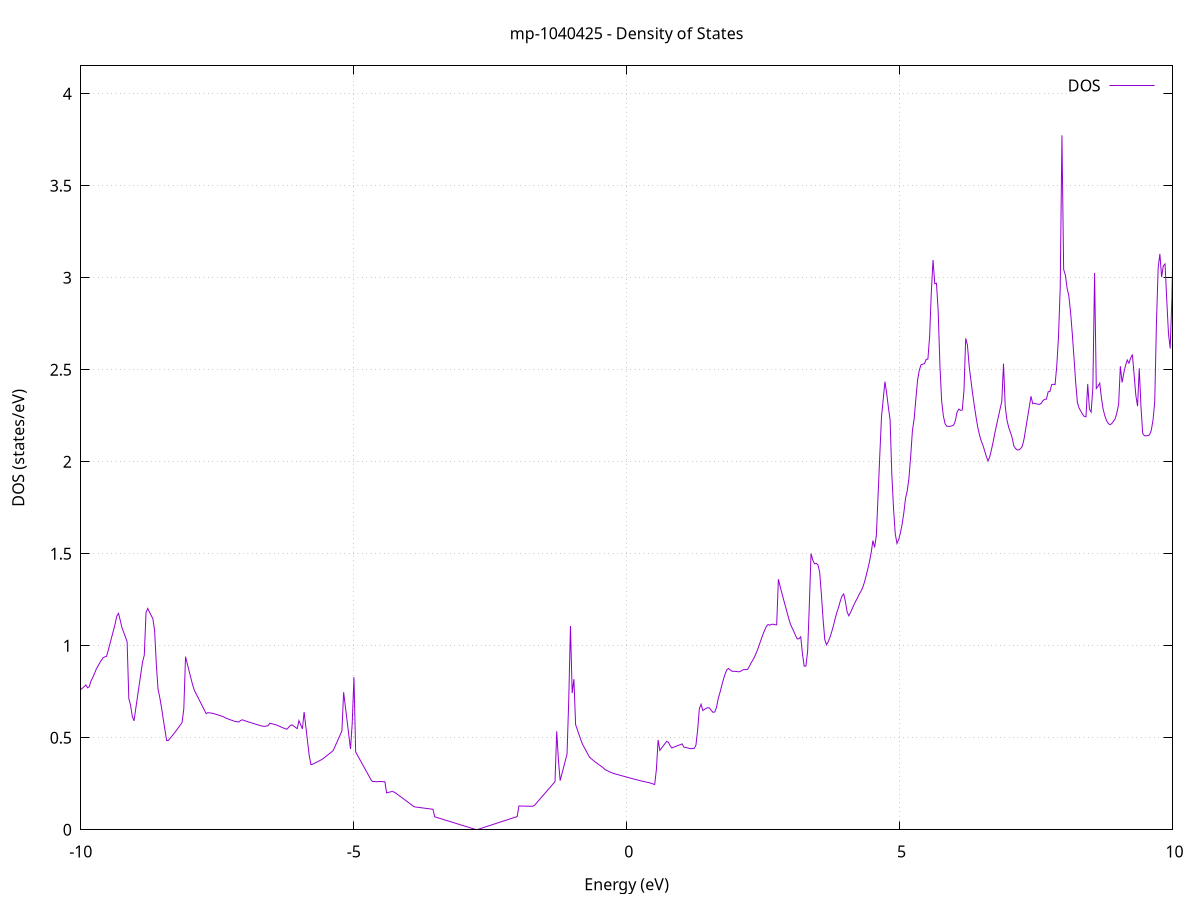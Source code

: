 set title 'mp-1040425 - Density of States'
set xlabel 'Energy (eV)'
set ylabel 'DOS (states/eV)'
set grid
set xrange [-10:10]
set yrange [0:4.151]
set xzeroaxis lt -1
set terminal png size 800,600
set output 'mp-1040425_dos_gnuplot.png'
plot '-' using 1:2 with lines title 'DOS'
-25.112700 0.000000
-25.081200 0.000000
-25.049700 0.000000
-25.018200 0.000000
-24.986800 0.000000
-24.955300 0.000000
-24.923800 0.000000
-24.892300 0.000000
-24.860800 0.000000
-24.829400 0.000000
-24.797900 0.000000
-24.766400 0.000000
-24.734900 0.000000
-24.703400 0.000000
-24.672000 0.000000
-24.640500 0.000000
-24.609000 0.000000
-24.577500 0.000000
-24.546000 0.000000
-24.514500 0.000000
-24.483100 0.000000
-24.451600 0.000000
-24.420100 0.000000
-24.388600 0.000000
-24.357100 0.000000
-24.325700 0.000000
-24.294200 0.000000
-24.262700 0.000000
-24.231200 0.000000
-24.199700 0.000000
-24.168200 0.000000
-24.136800 0.000000
-24.105300 0.000000
-24.073800 0.000000
-24.042300 0.000000
-24.010800 0.000000
-23.979400 0.000000
-23.947900 0.000000
-23.916400 0.000000
-23.884900 0.000000
-23.853400 0.000000
-23.821900 0.000000
-23.790500 0.000000
-23.759000 0.000000
-23.727500 0.000000
-23.696000 0.000000
-23.664500 0.000000
-23.633100 0.000000
-23.601600 0.000000
-23.570100 0.000000
-23.538600 0.000000
-23.507100 0.000000
-23.475700 0.000000
-23.444200 0.000000
-23.412700 0.000000
-23.381200 0.000000
-23.349700 0.000000
-23.318200 0.000000
-23.286800 0.000000
-23.255300 0.000000
-23.223800 0.000000
-23.192300 0.000000
-23.160800 0.000000
-23.129400 0.000000
-23.097900 0.000000
-23.066400 0.000000
-23.034900 0.000000
-23.003400 0.000000
-22.971900 0.000000
-22.940500 0.000000
-22.909000 0.000000
-22.877500 0.000000
-22.846000 0.000000
-22.814500 0.000000
-22.783100 0.000000
-22.751600 0.000000
-22.720100 0.000000
-22.688600 0.000000
-22.657100 0.000000
-22.625600 0.000000
-22.594200 0.000000
-22.562700 0.000000
-22.531200 0.000000
-22.499700 0.000000
-22.468200 0.000000
-22.436800 0.000000
-22.405300 0.000000
-22.373800 0.000000
-22.342300 0.000000
-22.310800 0.000000
-22.279300 0.000000
-22.247900 0.027100
-22.216400 0.326300
-22.184900 0.264300
-22.153400 0.289300
-22.121900 0.314300
-22.090500 0.339200
-22.059000 0.308600
-22.027500 0.289400
-21.996000 0.298200
-21.964500 0.307000
-21.933100 0.315800
-21.901600 0.324600
-21.870100 0.305900
-21.838600 0.304100
-21.807100 0.302200
-21.775600 0.300300
-21.744200 0.303700
-21.712700 0.308200
-21.681200 0.312700
-21.649700 0.317200
-21.618200 0.321700
-21.586800 0.314100
-21.555300 0.303500
-21.523800 0.304400
-21.492300 0.305300
-21.460800 0.306100
-21.429300 0.307000
-21.397900 0.307900
-21.366400 0.310600
-21.334900 0.313400
-21.303400 0.316100
-21.271900 0.318900
-21.240500 0.321600
-21.209000 0.311000
-21.177500 0.309000
-21.146000 0.306900
-21.114500 0.306900
-21.083000 0.308000
-21.051600 0.309100
-21.020100 0.310300
-20.988600 0.311400
-20.957100 0.312500
-20.925600 0.313700
-20.894200 0.315500
-20.862700 0.317300
-20.831200 0.319200
-20.799700 0.317100
-20.768200 0.311900
-20.736800 0.311200
-20.705300 0.311000
-20.673800 0.310900
-20.642300 0.310700
-20.610800 0.310500
-20.579300 0.311400
-20.547900 0.312400
-20.516400 0.313500
-20.484900 0.314500
-20.453400 0.315500
-20.421900 0.316600
-20.390500 0.317600
-20.359000 0.318600
-20.327500 0.319900
-20.296000 0.321300
-20.264500 0.316100
-20.233000 0.315000
-20.201600 0.314000
-20.170100 0.313700
-20.138600 0.314100
-20.107100 0.314400
-20.075600 0.314800
-20.044200 0.315100
-20.012700 0.315500
-19.981200 0.315800
-19.949700 0.316700
-19.918200 0.317600
-19.886700 0.318500
-19.855300 0.319400
-19.823800 0.320300
-19.792300 0.321200
-19.760800 0.322100
-19.729300 0.323000
-19.697900 0.320900
-19.666400 0.318500
-19.634900 0.318500
-19.603400 0.318400
-19.571900 0.318300
-19.540500 0.318300
-19.509000 0.318400
-19.477500 0.318900
-19.446000 0.319400
-19.414500 0.319900
-19.383000 0.320400
-19.351600 0.321000
-19.320100 0.321500
-19.288600 0.322000
-19.257100 0.322500
-19.225600 0.323400
-19.194200 0.324200
-19.162700 0.325000
-19.131200 0.325800
-19.099700 0.326600
-19.068200 0.327500
-19.036700 0.325200
-19.005300 0.324700
-18.973800 0.324200
-18.942300 0.324100
-18.910800 0.324300
-18.879300 0.324700
-18.847900 0.325000
-18.816400 0.325400
-18.784900 0.325800
-18.753400 0.326100
-18.721900 0.326800
-18.690400 0.327500
-18.659000 0.328200
-18.627500 0.328800
-18.596000 0.329500
-18.564500 0.330200
-18.533000 0.330900
-18.501600 0.331500
-18.470100 0.332200
-18.438600 0.333000
-18.407100 0.333900
-18.375600 0.334900
-18.344100 0.335200
-18.312700 0.334400
-18.281200 0.334500
-18.249700 0.334900
-18.218200 0.335400
-18.186700 0.335800
-18.155300 0.336200
-18.123800 0.337100
-18.092300 0.337900
-18.060800 0.338700
-18.029300 0.339800
-17.997900 0.340900
-17.966400 0.342000
-17.934900 0.343000
-17.903400 0.344300
-17.871900 0.346000
-17.840400 0.347600
-17.809000 0.349300
-17.777500 0.350900
-17.746000 0.352500
-17.714500 0.354200
-17.683000 0.355800
-17.651600 0.357400
-17.620100 0.359100
-17.588600 0.361100
-17.557100 0.365400
-17.525600 0.370200
-17.494100 0.375000
-17.462700 0.380300
-17.431200 0.385900
-17.399700 0.391500
-17.368200 0.397100
-17.336700 0.402700
-17.305300 0.408500
-17.273800 0.418300
-17.242300 0.428200
-17.210800 0.534900
-17.179300 0.516200
-17.147800 0.497500
-17.116400 0.478800
-17.084900 0.786700
-17.053400 0.638000
-17.021900 0.489300
-16.990400 0.340600
-16.959000 0.313500
-16.927500 0.302300
-16.896000 0.291100
-16.864500 0.280000
-16.833000 0.268800
-16.801600 0.257600
-16.770100 0.247400
-16.738600 0.241500
-16.707100 0.306600
-16.675600 0.770400
-16.644100 0.217900
-16.612700 0.211200
-16.581200 0.204500
-16.549700 0.197800
-16.518200 0.191100
-16.486700 0.184400
-16.455300 0.177800
-16.423800 0.171100
-16.392300 0.164400
-16.360800 0.157700
-16.329300 0.151000
-16.297800 0.144300
-16.266400 0.137600
-16.234900 0.131000
-16.203400 0.124300
-16.171900 0.117600
-16.140400 0.126200
-16.109000 0.141800
-16.077500 0.157400
-16.046000 0.173000
-16.014500 0.188600
-15.983000 0.081700
-15.951500 0.077700
-15.920100 0.102900
-15.888600 0.150800
-15.857100 0.198600
-15.825600 0.246400
-15.794100 0.294300
-15.762700 0.342100
-15.731200 0.232700
-15.699700 0.242900
-15.668200 0.317700
-15.636700 0.603500
-15.605200 0.290600
-15.573800 0.292300
-15.542300 0.294000
-15.510800 0.295800
-15.479300 0.297500
-15.447800 0.299200
-15.416400 0.301000
-15.384900 0.302700
-15.353400 0.304400
-15.321900 0.314500
-15.290400 0.329600
-15.259000 0.344700
-15.227500 0.382800
-15.196000 0.402300
-15.164500 0.421800
-15.133000 0.441200
-15.101500 0.460700
-15.070100 0.480200
-15.038600 0.499700
-15.007100 0.519400
-14.975600 0.542600
-14.944100 0.565800
-14.912700 0.418200
-14.881200 0.412800
-14.849700 0.407400
-14.818200 0.402000
-14.786700 0.396600
-14.755200 0.391200
-14.723800 0.385900
-14.692300 0.380700
-14.660800 0.375500
-14.629300 0.370300
-14.597800 0.365800
-14.566400 0.361400
-14.534900 0.357000
-14.503400 0.352600
-14.471900 0.348200
-14.440400 0.343800
-14.408900 0.339400
-14.377500 0.335000
-14.346000 0.330600
-14.314500 0.326200
-14.283000 0.321500
-14.251500 0.317400
-14.220100 0.316100
-14.188600 0.314800
-14.157100 0.313400
-14.125600 0.312200
-14.094100 0.311000
-14.062700 0.309700
-14.031200 0.308500
-13.999700 0.307200
-13.968200 0.306000
-13.936700 0.304700
-13.905200 0.303300
-13.873800 0.302000
-13.842300 0.300600
-13.810800 0.299300
-13.779300 0.298000
-13.747800 0.296600
-13.716400 0.277600
-13.684900 0.277000
-13.653400 0.276400
-13.621900 0.275800
-13.590400 0.275200
-13.558900 0.274600
-13.527500 0.274000
-13.496000 0.273400
-13.464500 0.272700
-13.433000 0.272100
-13.401500 0.271500
-13.370100 0.270800
-13.338600 0.270200
-13.307100 0.269500
-13.275600 0.275200
-13.244100 0.288400
-13.212600 0.301500
-13.181200 0.314600
-13.149700 0.327800
-13.118200 0.340900
-13.086700 0.354100
-13.055200 0.367200
-13.023800 0.380400
-12.992300 0.393500
-12.960800 0.406600
-12.929300 0.360600
-12.897800 0.360500
-12.866300 0.360900
-12.834900 0.361200
-12.803400 0.361300
-12.771900 0.361300
-12.740400 0.361200
-12.708900 0.361200
-12.677500 0.361100
-12.646000 0.361000
-12.614500 0.361000
-12.583000 0.363000
-12.551500 0.365700
-12.520100 0.368500
-12.488600 0.371300
-12.457100 0.374100
-12.425600 0.376900
-12.394100 0.379600
-12.362600 0.382400
-12.331200 0.385200
-12.299700 0.387900
-12.268200 0.390000
-12.236700 0.378100
-12.205200 0.377800
-12.173800 0.377600
-12.142300 0.377800
-12.110800 0.378000
-12.079300 0.378200
-12.047800 0.378400
-12.016300 0.378500
-11.984900 0.378700
-11.953400 0.378900
-11.921900 0.379100
-11.890400 0.391000
-11.858900 0.392100
-11.827500 0.393200
-11.796000 0.394300
-11.764500 0.395400
-11.733000 0.396500
-11.701500 0.397500
-11.670000 0.397900
-11.638600 0.397700
-11.607100 0.397500
-11.575600 0.397300
-11.544100 0.397100
-11.512600 0.396900
-11.481200 0.396700
-11.449700 0.396500
-11.418200 0.396300
-11.386700 0.398100
-11.355200 0.399000
-11.323800 0.402400
-11.292300 0.405700
-11.260800 0.409000
-11.229300 0.411400
-11.197800 0.413900
-11.166300 0.416300
-11.134900 0.418800
-11.103400 0.421200
-11.071900 0.423300
-11.040400 0.425400
-11.008900 0.427500
-10.977500 0.429000
-10.946000 0.429700
-10.914500 0.430500
-10.883000 0.431300
-10.851500 0.432000
-10.820000 0.432800
-10.788600 0.433600
-10.757100 0.434300
-10.725600 0.435100
-10.694100 0.435900
-10.662600 0.436600
-10.631200 0.437400
-10.599700 0.430700
-10.568200 0.431900
-10.536700 0.447600
-10.505200 0.456500
-10.473700 0.460400
-10.442300 0.464100
-10.410800 0.467800
-10.379300 0.471500
-10.347800 0.476100
-10.316300 0.689000
-10.284900 0.901400
-10.253400 0.713900
-10.221900 0.734100
-10.190400 0.754200
-10.158900 0.774300
-10.127500 0.758300
-10.096000 0.739300
-10.064500 0.745300
-10.033000 0.753800
-10.001500 0.761800
-9.970000 0.769700
-9.938600 0.777700
-9.907100 0.787000
-9.875600 0.771400
-9.844100 0.777700
-9.812600 0.808800
-9.781200 0.827000
-9.749700 0.849000
-9.718200 0.871700
-9.686700 0.888900
-9.655200 0.905700
-9.623700 0.921100
-9.592300 0.934900
-9.560800 0.939500
-9.529300 0.942200
-9.497800 0.974500
-9.466300 1.010200
-9.434900 1.045900
-9.403400 1.081600
-9.371900 1.117400
-9.340400 1.160800
-9.308900 1.176000
-9.277400 1.138300
-9.246000 1.098200
-9.214500 1.073200
-9.183000 1.048200
-9.151500 1.021900
-9.120000 0.713300
-9.088600 0.677100
-9.057100 0.617500
-9.025600 0.591700
-8.994100 0.656100
-8.962600 0.720500
-8.931100 0.785000
-8.899700 0.849400
-8.868200 0.912100
-8.836700 0.949200
-8.805200 1.180400
-8.773700 1.202900
-8.742300 1.182900
-8.710800 1.165100
-8.679300 1.147300
-8.647800 1.082000
-8.616300 0.899000
-8.584900 0.764300
-8.553400 0.719200
-8.521900 0.665500
-8.490400 0.603400
-8.458900 0.544100
-8.427400 0.484800
-8.396000 0.485300
-8.364500 0.496800
-8.333000 0.508300
-8.301500 0.519800
-8.270000 0.531300
-8.238600 0.544100
-8.207100 0.557100
-8.175600 0.570100
-8.144100 0.583100
-8.112600 0.657900
-8.081100 0.940500
-8.049700 0.902600
-8.018200 0.865700
-7.986700 0.828800
-7.955200 0.791900
-7.923700 0.760900
-7.892300 0.741900
-7.860800 0.723400
-7.829300 0.704900
-7.797800 0.686400
-7.766300 0.668000
-7.734800 0.649500
-7.703400 0.631000
-7.671900 0.636500
-7.640400 0.635300
-7.608900 0.634100
-7.577400 0.632400
-7.546000 0.629500
-7.514500 0.626600
-7.483000 0.623700
-7.451500 0.620800
-7.420000 0.617900
-7.388600 0.614200
-7.357100 0.608900
-7.325600 0.604800
-7.294100 0.601400
-7.262600 0.598000
-7.231100 0.594600
-7.199700 0.591200
-7.168200 0.588400
-7.136700 0.587100
-7.105200 0.585500
-7.073700 0.593700
-7.042300 0.597600
-7.010800 0.594400
-6.979300 0.591200
-6.947800 0.588100
-6.916300 0.584900
-6.884800 0.582000
-6.853400 0.579100
-6.821900 0.576200
-6.790400 0.573300
-6.758900 0.570400
-6.727400 0.567600
-6.696000 0.564700
-6.664500 0.562900
-6.633000 0.562100
-6.601500 0.563600
-6.570000 0.565000
-6.538500 0.579000
-6.507100 0.576700
-6.475600 0.574400
-6.444100 0.572100
-6.412600 0.569400
-6.381100 0.565000
-6.349700 0.560900
-6.318200 0.556900
-6.286700 0.553000
-6.255200 0.549000
-6.223700 0.546500
-6.192200 0.556700
-6.160800 0.566900
-6.129300 0.570200
-6.097800 0.562900
-6.066300 0.556300
-6.034800 0.549700
-6.003400 0.593400
-5.971900 0.570700
-5.940400 0.548100
-5.908900 0.640200
-5.877400 0.560600
-5.846000 0.480500
-5.814500 0.401400
-5.783000 0.353700
-5.751500 0.356700
-5.720000 0.361000
-5.688500 0.365900
-5.657100 0.370700
-5.625600 0.375500
-5.594100 0.380400
-5.562600 0.386000
-5.531100 0.393400
-5.499700 0.400900
-5.468200 0.408300
-5.436700 0.415700
-5.405200 0.423200
-5.373700 0.431700
-5.342200 0.452800
-5.310800 0.473900
-5.279300 0.495000
-5.247800 0.516100
-5.216300 0.537200
-5.184800 0.747500
-5.153400 0.670200
-5.121900 0.592900
-5.090400 0.515600
-5.058900 0.439100
-5.027400 0.577900
-4.995900 0.829700
-4.964500 0.422700
-4.933000 0.405900
-4.901500 0.389000
-4.870000 0.372100
-4.838500 0.355200
-4.807100 0.338300
-4.775600 0.321400
-4.744100 0.304500
-4.712600 0.287600
-4.681100 0.270700
-4.649700 0.261500
-4.618200 0.261500
-4.586700 0.261400
-4.555200 0.261300
-4.523700 0.261200
-4.492200 0.261200
-4.460800 0.261100
-4.429300 0.261000
-4.397800 0.200600
-4.366300 0.203000
-4.334800 0.205300
-4.303400 0.207700
-4.271900 0.206400
-4.240400 0.201700
-4.208900 0.194700
-4.177400 0.187800
-4.145900 0.180900
-4.114500 0.173900
-4.083000 0.167000
-4.051500 0.160100
-4.020000 0.153100
-3.988500 0.146200
-3.957100 0.139300
-3.925600 0.132300
-3.894100 0.125400
-3.862600 0.123600
-3.831100 0.122400
-3.799600 0.121200
-3.768200 0.119900
-3.736700 0.118700
-3.705200 0.117500
-3.673700 0.116300
-3.642200 0.115100
-3.610800 0.113800
-3.579300 0.112600
-3.547800 0.111400
-3.516300 0.070400
-3.484800 0.067500
-3.453300 0.064700
-3.421900 0.061800
-3.390400 0.058900
-3.358900 0.056000
-3.327400 0.053100
-3.295900 0.050200
-3.264500 0.047400
-3.233000 0.044500
-3.201500 0.041600
-3.170000 0.038700
-3.138500 0.035800
-3.107100 0.032900
-3.075600 0.030100
-3.044100 0.027200
-3.012600 0.024300
-2.981100 0.021400
-2.949600 0.018500
-2.918200 0.015600
-2.886700 0.012800
-2.855200 0.009900
-2.823700 0.007000
-2.792200 0.004100
-2.760800 0.001200
-2.729300 0.001700
-2.697800 0.004800
-2.666300 0.007800
-2.634800 0.010900
-2.603300 0.013900
-2.571900 0.017000
-2.540400 0.020000
-2.508900 0.023000
-2.477400 0.026100
-2.445900 0.029100
-2.414500 0.032200
-2.383000 0.035200
-2.351500 0.038300
-2.320000 0.041300
-2.288500 0.044400
-2.257000 0.047400
-2.225600 0.050400
-2.194100 0.053500
-2.162600 0.056500
-2.131100 0.059600
-2.099600 0.062600
-2.068200 0.065700
-2.036700 0.068700
-2.005200 0.071800
-1.973700 0.129300
-1.942200 0.129100
-1.910800 0.128900
-1.879300 0.128700
-1.847800 0.128500
-1.816300 0.128300
-1.784800 0.128100
-1.753300 0.127900
-1.721900 0.127700
-1.690400 0.132000
-1.658900 0.142800
-1.627400 0.153600
-1.595900 0.164300
-1.564500 0.175100
-1.533000 0.185900
-1.501500 0.196700
-1.470000 0.207500
-1.438500 0.218300
-1.407000 0.229100
-1.375600 0.239900
-1.344100 0.250700
-1.312600 0.261500
-1.281100 0.534900
-1.249600 0.378200
-1.218200 0.267000
-1.186700 0.303100
-1.155200 0.339100
-1.123700 0.375200
-1.092200 0.411300
-1.060700 0.704800
-1.029300 1.107100
-0.997800 0.743000
-0.966300 0.818500
-0.934800 0.571200
-0.903300 0.544000
-0.871900 0.516900
-0.840400 0.489700
-0.808900 0.465000
-0.777400 0.447700
-0.745900 0.430500
-0.714400 0.413200
-0.683000 0.395900
-0.651500 0.387000
-0.620000 0.379200
-0.588500 0.371400
-0.557000 0.364400
-0.525600 0.357600
-0.494100 0.350800
-0.462600 0.344100
-0.431100 0.337300
-0.399600 0.327900
-0.368200 0.323200
-0.336700 0.318500
-0.305200 0.313800
-0.273700 0.309800
-0.242200 0.306500
-0.210700 0.303700
-0.179300 0.301100
-0.147800 0.298500
-0.116300 0.295900
-0.084800 0.293300
-0.053300 0.290800
-0.021900 0.288200
0.009600 0.285600
0.041100 0.283000
0.072600 0.280400
0.104100 0.277800
0.135600 0.275400
0.167000 0.273000
0.198500 0.270600
0.230000 0.268200
0.261500 0.265700
0.293000 0.263500
0.324400 0.261500
0.355900 0.259400
0.387400 0.257400
0.418900 0.255300
0.450400 0.252200
0.481900 0.249100
0.513300 0.246000
0.544800 0.326700
0.576300 0.488200
0.607800 0.431300
0.639300 0.443700
0.670700 0.456000
0.702200 0.468400
0.733700 0.480700
0.765200 0.474900
0.796700 0.456700
0.828100 0.444900
0.859600 0.448500
0.891100 0.452100
0.922600 0.455700
0.954100 0.459400
0.985600 0.463000
1.017000 0.466700
1.048500 0.449400
1.080000 0.447200
1.111500 0.445000
1.143000 0.442800
1.174400 0.440600
1.205900 0.441100
1.237400 0.442300
1.268900 0.458900
1.300400 0.541500
1.331900 0.659000
1.363300 0.682100
1.394800 0.647700
1.426300 0.654500
1.457800 0.660000
1.489300 0.663400
1.520700 0.661300
1.552200 0.647400
1.583700 0.638100
1.615200 0.640400
1.646700 0.665900
1.678200 0.712900
1.709600 0.746200
1.741100 0.781800
1.772600 0.817200
1.804100 0.846300
1.835600 0.869700
1.867000 0.876500
1.898500 0.868000
1.930000 0.861500
1.961500 0.861100
1.993000 0.860900
2.024400 0.859700
2.055900 0.858200
2.087400 0.861100
2.118900 0.867200
2.150400 0.870600
2.181900 0.870000
2.213300 0.870900
2.244800 0.885800
2.276300 0.904900
2.307800 0.920500
2.339300 0.937600
2.370700 0.958600
2.402200 0.981300
2.433700 1.008200
2.465200 1.035500
2.496700 1.061600
2.528200 1.084500
2.559600 1.105100
2.591100 1.115100
2.622600 1.111800
2.654100 1.116600
2.685600 1.116800
2.717000 1.114500
2.748500 1.113600
2.780000 1.361300
2.811500 1.322800
2.843000 1.286600
2.874500 1.251900
2.905900 1.217300
2.937400 1.182700
2.968900 1.148000
3.000400 1.117400
3.031900 1.096700
3.063300 1.077300
3.094800 1.055500
3.126300 1.036800
3.157800 1.038500
3.189300 1.048500
3.220800 0.956800
3.252200 0.889100
3.283700 0.889600
3.315200 0.968300
3.346700 1.221600
3.378200 1.500600
3.409600 1.466500
3.441100 1.445200
3.472600 1.448200
3.504100 1.440000
3.535600 1.400900
3.567000 1.282700
3.598500 1.144700
3.630000 1.033500
3.661500 1.005100
3.693000 1.022500
3.724500 1.046100
3.755900 1.074600
3.787400 1.108400
3.818900 1.146400
3.850400 1.180500
3.881900 1.208500
3.913300 1.241800
3.944800 1.269300
3.976300 1.281400
4.007800 1.240000
4.039300 1.183400
4.070800 1.162600
4.102200 1.181100
4.133700 1.202200
4.165200 1.223100
4.196700 1.242400
4.228200 1.259300
4.259600 1.279500
4.291100 1.295300
4.322600 1.315100
4.354100 1.342700
4.385600 1.377900
4.417100 1.416100
4.448500 1.457000
4.480000 1.506100
4.511500 1.571600
4.543000 1.534400
4.574500 1.599900
4.605900 1.813400
4.637400 2.033400
4.668900 2.243800
4.700400 2.339900
4.731900 2.435000
4.763300 2.373100
4.794800 2.295800
4.826300 2.228700
4.857800 1.932600
4.889300 1.746000
4.920800 1.608100
4.952200 1.556000
4.983700 1.576900
5.015200 1.612700
5.046700 1.660900
5.078200 1.722700
5.109600 1.801500
5.141100 1.842800
5.172600 1.913100
5.204100 2.031600
5.235600 2.169200
5.267100 2.233400
5.298500 2.341300
5.330000 2.442300
5.361500 2.497600
5.393000 2.526600
5.424500 2.530100
5.455900 2.532900
5.487400 2.555600
5.518900 2.557900
5.550400 2.678900
5.581900 2.923500
5.613400 3.096100
5.644800 2.967300
5.676300 2.969600
5.707800 2.815500
5.739300 2.522300
5.770800 2.330000
5.802200 2.249100
5.833700 2.206200
5.865200 2.193100
5.896700 2.191900
5.928200 2.192300
5.959700 2.194900
5.991100 2.199700
6.022600 2.223700
6.054100 2.270400
6.085600 2.285900
6.117100 2.279200
6.148500 2.281000
6.180000 2.388400
6.211500 2.670500
6.243000 2.634200
6.274500 2.521800
6.305900 2.444000
6.337400 2.372200
6.368900 2.305400
6.400400 2.243800
6.431900 2.187800
6.463400 2.146200
6.494800 2.113500
6.526300 2.090400
6.557800 2.059600
6.589300 2.028200
6.620800 2.003900
6.652200 2.027000
6.683700 2.065900
6.715200 2.109400
6.746700 2.157300
6.778200 2.201000
6.809700 2.244000
6.841100 2.286400
6.872600 2.327500
6.904100 2.532800
6.935600 2.299600
6.967100 2.227500
6.998500 2.186900
7.030000 2.160800
7.061500 2.131300
7.093000 2.086100
7.124500 2.071500
7.156000 2.064100
7.187400 2.064200
7.218900 2.071500
7.250400 2.085700
7.281900 2.125800
7.313400 2.183700
7.344800 2.241100
7.376300 2.298000
7.407800 2.355700
7.439300 2.315300
7.470800 2.318200
7.502200 2.314600
7.533700 2.312700
7.565200 2.311600
7.596700 2.317800
7.628200 2.332500
7.659700 2.338600
7.691100 2.340400
7.722600 2.380400
7.754100 2.381200
7.785600 2.418600
7.817100 2.421000
7.848500 2.419200
7.880000 2.519900
7.911500 2.679500
7.943000 2.943800
7.974500 3.773400
8.006000 3.045300
8.037400 3.013500
8.068900 2.943100
8.100400 2.901300
8.131900 2.815600
8.163400 2.698400
8.194800 2.566900
8.226300 2.431100
8.257800 2.321200
8.289300 2.291100
8.320800 2.274500
8.352300 2.258200
8.383700 2.246200
8.415200 2.244100
8.446700 2.422700
8.478200 2.286100
8.509700 2.269500
8.541100 2.402800
8.572600 3.025100
8.604100 2.398200
8.635600 2.409900
8.667100 2.427000
8.698600 2.345300
8.730000 2.284400
8.761500 2.248800
8.793000 2.222700
8.824500 2.207400
8.856000 2.201200
8.887400 2.207300
8.918900 2.220300
8.950400 2.233600
8.981900 2.267100
9.013400 2.313200
9.044800 2.518800
9.076300 2.430500
9.107800 2.482000
9.139300 2.522300
9.170800 2.552800
9.202300 2.535100
9.233700 2.563000
9.265200 2.582600
9.296700 2.472500
9.328200 2.360900
9.359700 2.301800
9.391100 2.508200
9.422600 2.297300
9.454100 2.153600
9.485600 2.140900
9.517100 2.141100
9.548600 2.142300
9.580000 2.146300
9.611500 2.171100
9.643000 2.225900
9.674500 2.325400
9.706000 2.753400
9.737400 3.054300
9.768900 3.129200
9.800400 3.003700
9.831900 3.065400
9.863400 3.074600
9.894900 2.878500
9.926300 2.696400
9.957800 2.615000
9.989300 2.890600
10.020800 3.366400
10.052300 3.084400
10.083700 3.467100
10.115200 2.633400
10.146700 2.641700
10.178200 2.665500
10.209700 2.703000
10.241100 2.752700
10.272600 2.828900
10.304100 2.601800
10.335600 2.466400
10.367100 2.373000
10.398600 2.324800
10.430000 2.305500
10.461500 2.292600
10.493000 2.349600
10.524500 2.575500
10.556000 2.700700
10.587400 2.827400
10.618900 2.939200
10.650400 3.112200
10.681900 3.366200
10.713400 3.556200
10.744900 3.415500
10.776300 3.425000
10.807800 3.139200
10.839300 3.046800
10.870800 2.912400
10.902300 2.785700
10.933700 2.589300
10.965200 2.407300
10.996700 2.249700
11.028200 2.211400
11.059700 2.255500
11.091200 2.274300
11.122600 2.336700
11.154100 2.387800
11.185600 2.503800
11.217100 2.636300
11.248600 2.765000
11.280000 2.879400
11.311500 2.974400
11.343000 3.154900
11.374500 3.093500
11.406000 3.042300
11.437400 2.978600
11.468900 2.803400
11.500400 2.743300
11.531900 2.646400
11.563400 2.532800
11.594900 2.478400
11.626300 2.481300
11.657800 2.469700
11.689300 2.428200
11.720800 2.408900
11.752300 2.391500
11.783700 2.376400
11.815200 2.365400
11.846700 2.353100
11.878200 2.351000
11.909700 2.358400
11.941200 2.352900
11.972600 2.351700
12.004100 2.373700
12.035600 2.407200
12.067100 2.551500
12.098600 2.713600
12.130000 2.784000
12.161500 2.837400
12.193000 2.844700
12.224500 2.747600
12.256000 2.660900
12.287500 2.582100
12.318900 2.525600
12.350400 2.502700
12.381900 2.491800
12.413400 2.483500
12.444900 2.477600
12.476300 2.443500
12.507800 2.430900
12.539300 2.629300
12.570800 2.626200
12.602300 2.605700
12.633800 2.584000
12.665200 2.535000
12.696700 2.458800
12.728200 2.490700
12.759700 2.464300
12.791200 2.379900
12.822600 2.402800
12.854100 2.421500
12.885600 2.424100
12.917100 2.424300
12.948600 2.490300
12.980000 2.594000
13.011500 2.467400
13.043000 2.490000
13.074500 2.620500
13.106000 2.490000
13.137500 2.625300
13.168900 2.722800
13.200400 2.812900
13.231900 2.939200
13.263400 2.947300
13.294900 2.900600
13.326300 2.930700
13.357800 2.986400
13.389300 3.094900
13.420800 3.187800
13.452300 3.256300
13.483800 3.263100
13.515200 3.196100
13.546700 3.226500
13.578200 3.131000
13.609700 3.002400
13.641200 2.882000
13.672600 2.784300
13.704100 2.709000
13.735600 2.648200
13.767100 2.609100
13.798600 2.589600
13.830100 2.559700
13.861500 2.553200
13.893000 2.563800
13.924500 2.594200
13.956000 2.633100
13.987500 2.669000
14.018900 2.684500
14.050400 2.699200
14.081900 2.712600
14.113400 2.748200
14.144900 2.737800
14.176300 2.749300
14.207800 2.860400
14.239300 2.948900
14.270800 3.029800
14.302300 3.170000
14.333800 3.349500
14.365200 3.376000
14.396700 3.801400
14.428200 3.509200
14.459700 3.433300
14.491200 3.247300
14.522600 3.088000
14.554100 2.982800
14.585600 2.911700
14.617100 2.873900
14.648600 2.926100
14.680100 2.959300
14.711500 2.835700
14.743000 2.798200
14.774500 2.780800
14.806000 2.768700
14.837500 2.746300
14.868900 2.719900
14.900400 2.694200
14.931900 2.682700
14.963400 2.645200
14.994900 2.584800
15.026400 2.529600
15.057800 2.637300
15.089300 2.842100
15.120800 2.925700
15.152300 2.969500
15.183800 2.956300
15.215200 2.993600
15.246700 3.091700
15.278200 3.080100
15.309700 3.035300
15.341200 2.981400
15.372700 2.936900
15.404100 2.937800
15.435600 2.956000
15.467100 2.909700
15.498600 2.738700
15.530100 2.630400
15.561500 2.630000
15.593000 2.651300
15.624500 2.632000
15.656000 2.584400
15.687500 2.588300
15.718900 2.710200
15.750400 2.776600
15.781900 2.872500
15.813400 3.020200
15.844900 3.174500
15.876400 3.250200
15.907800 3.178600
15.939300 2.993200
15.970800 2.836700
16.002300 2.748700
16.033800 2.686500
16.065200 2.717700
16.096700 2.738700
16.128200 2.892400
16.159700 2.962300
16.191200 2.990700
16.222700 2.972500
16.254100 3.114000
16.285600 3.329200
16.317100 3.606800
16.348600 3.850200
16.380100 3.974700
16.411500 3.979100
16.443000 3.907200
16.474500 3.780800
16.506000 3.602200
16.537500 3.443700
16.569000 3.313100
16.600400 3.191200
16.631900 3.046800
16.663400 2.929600
16.694900 2.837100
16.726400 2.770400
16.757800 2.782400
16.789300 2.749700
16.820800 2.647000
16.852300 2.549900
16.883800 2.489800
16.915200 2.443700
16.946700 2.400200
16.978200 2.384100
17.009700 2.413700
17.041200 2.463900
17.072700 2.504000
17.104100 2.538900
17.135600 2.583700
17.167100 2.644800
17.198600 2.745100
17.230100 2.866000
17.261500 2.894800
17.293000 3.059200
17.324500 3.322800
17.356000 3.341800
17.387500 3.419500
17.419000 3.516400
17.450400 3.583500
17.481900 3.569100
17.513400 3.510800
17.544900 3.453100
17.576400 3.392100
17.607800 3.341000
17.639300 3.273400
17.670800 3.225100
17.702300 3.159600
17.733800 3.051800
17.765300 2.978400
17.796700 2.959100
17.828200 2.924900
17.859700 2.891100
17.891200 2.871700
17.922700 2.877200
17.954100 2.907700
17.985600 2.950800
18.017100 3.021500
18.048600 3.089000
18.080100 3.133500
18.111600 3.249300
18.143000 3.222500
18.174500 3.257000
18.206000 3.253400
18.237500 3.265700
18.269000 3.282200
18.300400 3.291900
18.331900 3.318000
18.363400 3.354000
18.394900 3.392500
18.426400 3.418200
18.457800 3.430100
18.489300 3.456900
18.520800 3.494300
18.552300 3.617900
18.583800 3.609600
18.615300 3.518000
18.646700 3.447700
18.678200 3.413400
18.709700 3.396900
18.741200 3.409000
18.772700 3.436700
18.804100 3.464000
18.835600 3.509000
18.867100 3.506300
18.898600 3.498100
18.930100 3.486800
18.961600 3.456600
18.993000 3.616900
19.024500 3.405000
19.056000 3.301300
19.087500 3.235400
19.119000 3.151000
19.150400 3.061600
19.181900 2.993300
19.213400 2.893800
19.244900 2.910600
19.276400 2.890000
19.307900 2.911100
19.339300 2.933900
19.370800 2.925100
19.402300 2.933000
19.433800 2.956900
19.465300 3.019600
19.496700 3.138900
19.528200 3.180800
19.559700 3.231000
19.591200 3.274500
19.622700 3.306600
19.654100 3.352500
19.685600 3.437700
19.717100 3.589700
19.748600 3.659200
19.780100 3.782700
19.811600 3.904800
19.843000 4.013800
19.874500 4.083200
19.906000 4.126000
19.937500 4.168200
19.969000 4.207000
20.000400 4.220400
20.031900 4.130300
20.063400 4.056400
20.094900 3.996900
20.126400 3.943000
20.157900 3.912000
20.189300 3.917300
20.220800 3.984500
20.252300 3.916800
20.283800 3.786400
20.315300 3.738600
20.346700 3.692800
20.378200 3.654900
20.409700 3.618400
20.441200 3.580200
20.472700 3.541200
20.504200 3.508100
20.535600 3.470100
20.567100 3.414600
20.598600 3.396000
20.630100 3.407400
20.661600 3.415700
20.693000 3.541200
20.724500 3.783200
20.756000 4.031800
20.787500 4.097100
20.819000 3.887300
20.850500 3.802800
20.881900 3.799500
20.913400 3.810700
20.944900 3.820800
20.976400 3.822100
21.007900 3.806700
21.039300 3.725500
21.070800 3.715300
21.102300 3.647300
21.133800 3.538700
21.165300 3.342400
21.196700 3.335500
21.228200 3.397400
21.259700 3.480000
21.291200 3.543500
21.322700 3.551700
21.354200 3.615300
21.385600 3.763500
21.417100 3.891400
21.448600 4.026800
21.480100 3.879300
21.511600 3.752800
21.543000 3.685900
21.574500 3.631600
21.606000 3.587800
21.637500 3.536500
21.669000 3.554900
21.700500 3.739100
21.731900 3.827300
21.763400 3.902800
21.794900 3.950700
21.826400 3.962900
21.857900 3.892000
21.889300 3.778000
21.920800 3.706500
21.952300 3.661400
21.983800 3.635300
22.015300 3.631000
22.046800 3.622700
22.078200 3.602500
22.109700 3.584500
22.141200 3.560500
22.172700 3.529400
22.204200 3.492300
22.235600 3.450400
22.267100 3.443400
22.298600 3.428200
22.330100 3.405700
22.361600 3.381800
22.393000 3.359000
22.424500 3.337700
22.456000 3.316100
22.487500 3.297300
22.519000 3.297700
22.550500 3.294900
22.581900 3.324100
22.613400 3.356900
22.644900 3.382300
22.676400 3.427200
22.707900 3.475600
22.739300 3.521700
22.770800 3.571800
22.802300 3.645700
22.833800 3.742000
22.865300 3.839500
22.896800 3.727300
22.928200 3.584400
22.959700 3.546400
22.991200 3.527300
23.022700 3.503800
23.054200 3.481600
23.085600 3.481400
23.117100 3.498100
23.148600 3.555600
23.180100 3.547200
23.211600 3.585900
23.243100 3.653000
23.274500 3.684900
23.306000 3.774100
23.337500 3.826500
23.369000 3.850000
23.400500 3.855700
23.431900 3.847900
23.463400 3.830500
23.494900 3.809300
23.526400 3.763900
23.557900 3.768400
23.589300 3.781600
23.620800 3.753500
23.652300 3.698500
23.683800 3.656100
23.715300 3.645300
23.746800 3.635700
23.778200 3.627800
23.809700 3.625800
23.841200 3.618600
23.872700 3.610800
23.904200 3.606100
23.935600 3.602200
23.967100 3.602900
23.998600 3.603100
24.030100 3.578000
24.061600 3.575500
24.093100 3.589700
24.124500 3.625900
24.156000 3.616700
24.187500 3.637500
24.219000 3.654700
24.250500 3.670800
24.281900 3.685900
24.313400 3.705200
24.344900 3.718300
24.376400 3.720800
24.407900 3.732300
24.439400 3.724400
24.470800 3.871200
24.502300 3.802300
24.533800 3.731000
24.565300 3.698200
24.596800 3.698600
24.628200 3.705600
24.659700 3.734000
24.691200 3.766800
24.722700 3.782000
24.754200 3.786100
24.785700 3.786200
24.817100 3.781500
24.848600 3.778800
24.880100 3.770800
24.911600 3.748400
24.943100 3.700400
24.974500 3.674900
25.006000 3.659500
25.037500 3.629400
25.069000 3.600700
25.100500 3.571300
25.131900 3.578100
25.163400 3.586200
25.194900 3.585700
25.226400 3.588000
25.257900 3.588600
25.289400 3.598900
25.320800 3.616000
25.352300 3.638800
25.383800 3.648600
25.415300 3.684900
25.446800 3.698700
25.478200 3.699200
25.509700 3.691600
25.541200 3.663900
25.572700 3.668000
25.604200 3.636600
25.635700 3.589400
25.667100 3.535100
25.698600 3.531900
25.730100 3.536300
25.761600 3.544800
25.793100 3.554900
25.824500 3.557700
25.856000 3.563700
25.887500 3.571500
25.919000 3.581400
25.950500 3.601400
25.982000 3.651600
26.013400 3.735900
26.044900 3.800600
26.076400 3.845200
26.107900 3.828000
26.139400 3.828500
26.170800 3.835400
26.202300 3.823600
26.233800 3.824500
26.265300 3.795200
26.296800 3.726100
26.328200 3.669900
26.359700 3.719700
26.391200 3.658800
26.422700 3.610000
26.454200 3.595600
26.485700 3.593700
26.517100 3.589600
26.548600 3.597000
26.580100 3.606700
26.611600 3.633200
26.643100 3.674100
26.674500 3.727600
26.706000 3.783000
26.737500 3.812100
26.769000 3.784400
26.800500 3.797100
26.832000 3.798200
26.863400 3.769800
26.894900 3.751100
26.926400 3.737600
26.957900 3.799600
26.989400 3.874700
27.020800 3.942700
27.052300 4.017700
27.083800 4.067100
27.115300 4.088200
27.146800 4.072900
27.178300 4.010300
27.209700 4.031800
27.241200 3.924400
27.272700 3.829900
27.304200 3.793200
27.335700 3.772000
27.367100 3.771400
27.398600 3.802100
27.430100 3.813400
27.461600 3.796000
27.493100 3.729700
27.524600 3.607100
27.556000 3.527600
27.587500 3.487400
27.619000 3.498200
27.650500 3.514400
27.682000 3.531400
27.713400 3.553700
27.744900 3.558900
27.776400 3.575700
27.807900 3.661200
27.839400 3.821000
27.870800 3.780200
27.902300 3.664000
27.933800 3.585800
27.965300 3.536100
27.996800 3.496900
28.028300 3.534100
28.059700 3.534300
28.091200 3.511900
28.122700 3.471900
28.154200 3.481400
28.185700 3.521700
28.217100 3.557300
28.248600 3.618200
28.280100 3.668600
28.311600 3.723200
28.343100 3.801200
28.374600 4.125900
28.406000 4.350600
28.437500 4.392500
28.469000 4.326000
28.500500 4.141900
28.532000 3.859400
28.563400 3.674600
28.594900 3.571800
28.626400 3.508300
28.657900 3.488400
28.689400 3.505800
28.720900 3.539900
28.752300 3.576200
28.783800 3.615300
28.815300 3.661400
28.846800 3.726300
28.878300 3.802300
28.909700 3.859200
28.941200 3.895700
28.972700 3.901000
29.004200 3.874300
29.035700 3.837800
29.067100 3.803100
29.098600 3.768000
29.130100 3.731300
29.161600 3.691900
29.193100 3.644600
29.224600 3.583500
29.256000 3.523700
29.287500 3.443200
29.319000 3.382800
29.350500 3.318300
29.382000 3.253900
29.413400 3.205500
29.444900 3.165800
29.476400 3.138600
29.507900 3.136700
29.539400 3.121700
29.570900 3.102500
29.602300 3.082600
29.633800 3.046900
29.665300 3.009200
29.696800 2.976400
29.728300 2.947500
29.759700 2.898400
29.791200 2.834000
29.822700 2.791000
29.854200 2.745400
29.885700 2.700700
29.917200 2.643400
29.948600 2.568000
29.980100 2.487200
30.011600 2.417000
30.043100 2.382000
30.074600 2.355700
30.106000 2.306000
30.137500 2.236800
30.169000 2.175100
30.200500 2.142200
30.232000 2.121500
30.263500 2.105100
30.294900 2.088800
30.326400 2.072400
30.357900 2.052800
30.389400 2.027300
30.420900 2.003200
30.452300 1.987200
30.483800 1.974100
30.515300 1.963200
30.546800 1.946300
30.578300 1.927000
30.609700 1.911300
30.641200 1.906100
30.672700 1.922900
30.704200 1.894000
30.735700 1.865800
30.767200 1.820200
30.798600 1.779100
30.830100 1.730900
30.861600 1.697100
30.893100 1.648800
30.924600 1.603000
30.956000 1.576100
30.987500 1.556400
31.019000 1.538400
31.050500 1.520700
31.082000 1.502900
31.113500 1.484100
31.144900 1.466000
31.176400 1.450100
31.207900 1.437700
31.239400 1.423400
31.270900 1.409000
31.302300 1.394700
31.333800 1.381000
31.365300 1.367400
31.396800 1.353200
31.428300 1.339900
31.459800 1.328100
31.491200 1.317300
31.522700 1.307600
31.554200 1.295600
31.585700 1.276200
31.617200 1.253800
31.648600 1.230700
31.680100 1.212200
31.711600 1.193500
31.743100 1.175100
31.774600 1.157700
31.806000 1.142300
31.837500 1.128700
31.869000 1.113600
31.900500 1.099500
31.932000 1.088000
31.963500 1.076700
31.994900 1.065400
32.026400 1.055100
32.057900 1.045100
32.089400 1.033700
32.120900 1.021100
32.152300 1.010500
32.183800 1.003100
32.215300 1.001700
32.246800 1.003900
32.278300 0.997400
32.309800 0.960400
32.341200 0.942300
32.372700 0.935500
32.404200 0.928800
32.435700 0.923300
32.467200 0.913900
32.498600 0.902700
32.530100 0.889100
32.561600 0.877100
32.593100 0.824000
32.624600 0.794900
32.656100 0.789000
32.687500 0.783000
32.719000 0.776700
32.750500 0.770400
32.782000 0.764700
32.813500 0.759900
32.844900 0.753400
32.876400 0.744500
32.907900 0.731800
32.939400 0.720800
32.970900 0.711700
33.002300 0.704800
33.033800 0.699200
33.065300 0.695800
33.096800 0.675900
33.128300 0.656700
33.159800 0.638700
33.191200 0.622100
33.222700 0.607800
33.254200 0.598800
33.285700 0.591600
33.317200 0.585800
33.348600 0.575900
33.380100 0.561600
33.411600 0.547300
33.443100 0.533300
33.474600 0.521500
33.506100 0.511500
33.537500 0.500700
33.569000 0.490700
33.600500 0.494500
33.632000 0.515300
33.663500 0.552600
33.694900 0.540700
33.726400 0.513600
33.757900 0.460600
33.789400 0.433000
33.820900 0.392200
33.852400 0.372300
33.883800 0.359900
33.915300 0.348400
33.946800 0.337000
33.978300 0.325700
34.009800 0.314700
34.041200 0.304100
34.072700 0.294100
34.104200 0.284700
34.135700 0.275900
34.167200 0.267200
34.198700 0.258600
34.230100 0.250100
34.261600 0.241600
34.293100 0.249300
34.324600 0.275900
34.356100 0.271300
34.387500 0.183300
34.419000 0.157000
34.450500 0.139500
34.482000 0.123900
34.513500 0.109100
34.544900 0.095500
34.576400 0.087000
34.607900 0.159300
34.639400 0.146400
34.670900 0.133000
34.702400 0.119800
34.733800 0.106700
34.765300 0.093700
34.796800 0.080800
34.828300 0.067900
34.859800 0.055200
34.891200 0.042500
34.922700 0.020300
34.954200 0.005500
34.985700 0.000000
35.017200 0.000000
35.048700 0.000000
35.080100 0.000000
35.111600 0.000000
35.143100 0.000000
35.174600 0.000000
35.206100 0.000000
35.237500 0.000000
35.269000 0.000000
35.300500 0.000000
35.332000 0.000000
35.363500 0.000000
35.395000 0.000000
35.426400 0.000000
35.457900 0.000000
35.489400 0.000000
35.520900 0.000000
35.552400 0.000000
35.583800 0.000000
35.615300 0.000000
35.646800 0.000000
35.678300 0.000000
35.709800 0.000000
35.741200 0.000000
35.772700 0.000000
35.804200 0.000000
35.835700 0.000000
35.867200 0.000000
35.898700 0.000000
35.930100 0.000000
35.961600 0.000000
35.993100 0.000000
36.024600 0.000000
36.056100 0.000000
36.087500 0.000000
36.119000 0.000000
36.150500 0.000000
36.182000 0.000000
36.213500 0.000000
36.245000 0.000000
36.276400 0.000000
36.307900 0.000000
36.339400 0.000000
36.370900 0.000000
36.402400 0.000000
36.433800 0.000000
36.465300 0.000000
36.496800 0.000000
36.528300 0.000000
36.559800 0.000000
36.591300 0.000000
36.622700 0.000000
36.654200 0.000000
36.685700 0.000000
36.717200 0.000000
36.748700 0.000000
36.780100 0.000000
36.811600 0.000000
36.843100 0.000000
36.874600 0.000000
36.906100 0.000000
36.937600 0.000000
36.969000 0.000000
37.000500 0.000000
37.032000 0.000000
37.063500 0.000000
37.095000 0.000000
37.126400 0.000000
37.157900 0.000000
37.189400 0.000000
37.220900 0.000000
37.252400 0.000000
37.283800 0.000000
37.315300 0.000000
37.346800 0.000000
37.378300 0.000000
37.409800 0.000000
37.441300 0.000000
37.472700 0.000000
37.504200 0.000000
37.535700 0.000000
37.567200 0.000000
37.598700 0.000000
37.630100 0.000000
37.661600 0.000000
37.693100 0.000000
37.724600 0.000000
37.756100 0.000000
37.787600 0.000000
37.819000 0.000000
37.850500 0.000000
e
